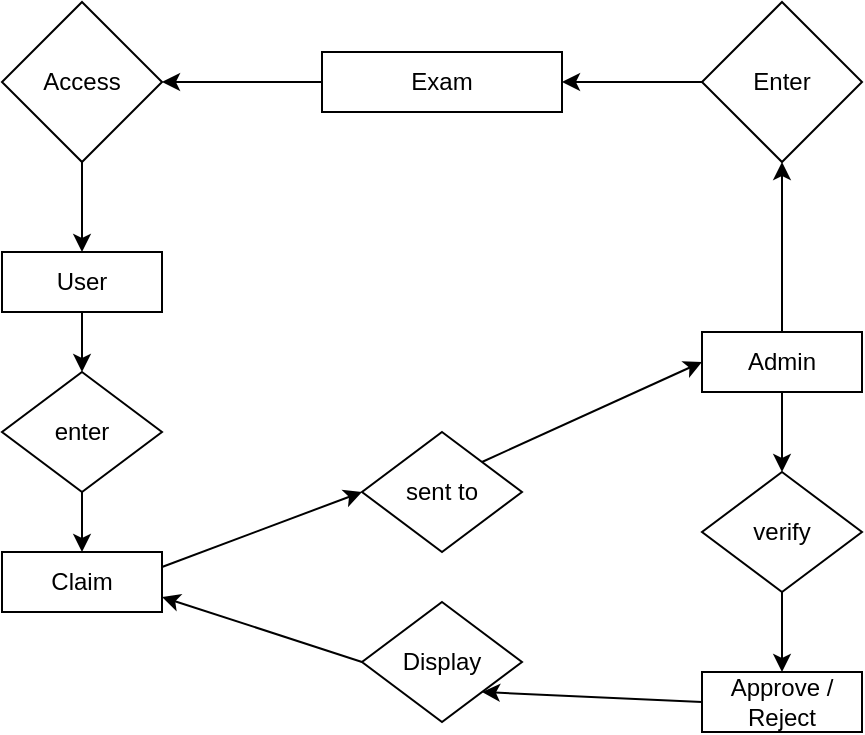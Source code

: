 <mxfile version="24.2.5" type="device" pages="2">
  <diagram name="Page-1" id="t34p18n0jnQB2IsNDoOR">
    <mxGraphModel dx="1000" dy="497" grid="1" gridSize="10" guides="1" tooltips="1" connect="1" arrows="1" fold="1" page="1" pageScale="1" pageWidth="850" pageHeight="1100" math="0" shadow="0">
      <root>
        <mxCell id="0" />
        <mxCell id="1" parent="0" />
        <mxCell id="vIZVQ2nJ25nebpcatL0J-1" value="User" style="rounded=0;whiteSpace=wrap;html=1;" parent="1" vertex="1">
          <mxGeometry x="110" y="210" width="80" height="30" as="geometry" />
        </mxCell>
        <mxCell id="vIZVQ2nJ25nebpcatL0J-2" value="enter" style="rhombus;whiteSpace=wrap;html=1;" parent="1" vertex="1">
          <mxGeometry x="110" y="270" width="80" height="60" as="geometry" />
        </mxCell>
        <mxCell id="vIZVQ2nJ25nebpcatL0J-3" value="Claim" style="rounded=0;whiteSpace=wrap;html=1;" parent="1" vertex="1">
          <mxGeometry x="110" y="360" width="80" height="30" as="geometry" />
        </mxCell>
        <mxCell id="vIZVQ2nJ25nebpcatL0J-4" value="sent to" style="rhombus;whiteSpace=wrap;html=1;" parent="1" vertex="1">
          <mxGeometry x="290" y="300" width="80" height="60" as="geometry" />
        </mxCell>
        <mxCell id="VWCcGMzlMe9jxiKxdoLM-4" value="" style="edgeStyle=orthogonalEdgeStyle;rounded=0;orthogonalLoop=1;jettySize=auto;html=1;" edge="1" parent="1" source="vIZVQ2nJ25nebpcatL0J-5" target="VWCcGMzlMe9jxiKxdoLM-3">
          <mxGeometry relative="1" as="geometry" />
        </mxCell>
        <mxCell id="vIZVQ2nJ25nebpcatL0J-5" value="Admin" style="rounded=0;whiteSpace=wrap;html=1;" parent="1" vertex="1">
          <mxGeometry x="460" y="250" width="80" height="30" as="geometry" />
        </mxCell>
        <mxCell id="vIZVQ2nJ25nebpcatL0J-6" value="verify" style="rhombus;whiteSpace=wrap;html=1;" parent="1" vertex="1">
          <mxGeometry x="460" y="320" width="80" height="60" as="geometry" />
        </mxCell>
        <mxCell id="vIZVQ2nJ25nebpcatL0J-7" value="Approve / Reject" style="rounded=0;whiteSpace=wrap;html=1;" parent="1" vertex="1">
          <mxGeometry x="460" y="420" width="80" height="30" as="geometry" />
        </mxCell>
        <mxCell id="vIZVQ2nJ25nebpcatL0J-8" value="Display" style="rhombus;whiteSpace=wrap;html=1;" parent="1" vertex="1">
          <mxGeometry x="290" y="385" width="80" height="60" as="geometry" />
        </mxCell>
        <mxCell id="vIZVQ2nJ25nebpcatL0J-9" value="" style="endArrow=classic;html=1;rounded=0;exitX=0;exitY=0.5;exitDx=0;exitDy=0;entryX=1;entryY=1;entryDx=0;entryDy=0;" parent="1" source="vIZVQ2nJ25nebpcatL0J-7" target="vIZVQ2nJ25nebpcatL0J-8" edge="1">
          <mxGeometry width="50" height="50" relative="1" as="geometry">
            <mxPoint x="390" y="410" as="sourcePoint" />
            <mxPoint x="320" y="490" as="targetPoint" />
          </mxGeometry>
        </mxCell>
        <mxCell id="vIZVQ2nJ25nebpcatL0J-10" value="" style="endArrow=classic;html=1;rounded=0;entryX=0.5;entryY=0;entryDx=0;entryDy=0;exitX=0.5;exitY=1;exitDx=0;exitDy=0;" parent="1" source="vIZVQ2nJ25nebpcatL0J-6" target="vIZVQ2nJ25nebpcatL0J-7" edge="1">
          <mxGeometry width="50" height="50" relative="1" as="geometry">
            <mxPoint x="390" y="410" as="sourcePoint" />
            <mxPoint x="440" y="360" as="targetPoint" />
          </mxGeometry>
        </mxCell>
        <mxCell id="vIZVQ2nJ25nebpcatL0J-11" value="" style="endArrow=classic;html=1;rounded=0;entryX=0.5;entryY=0;entryDx=0;entryDy=0;exitX=0.5;exitY=1;exitDx=0;exitDy=0;" parent="1" source="vIZVQ2nJ25nebpcatL0J-5" target="vIZVQ2nJ25nebpcatL0J-6" edge="1">
          <mxGeometry width="50" height="50" relative="1" as="geometry">
            <mxPoint x="510" y="390" as="sourcePoint" />
            <mxPoint x="510" y="430" as="targetPoint" />
          </mxGeometry>
        </mxCell>
        <mxCell id="vIZVQ2nJ25nebpcatL0J-12" value="" style="endArrow=classic;html=1;rounded=0;exitX=0.5;exitY=1;exitDx=0;exitDy=0;entryX=0.5;entryY=0;entryDx=0;entryDy=0;" parent="1" source="vIZVQ2nJ25nebpcatL0J-1" target="vIZVQ2nJ25nebpcatL0J-2" edge="1">
          <mxGeometry width="50" height="50" relative="1" as="geometry">
            <mxPoint x="390" y="410" as="sourcePoint" />
            <mxPoint x="440" y="360" as="targetPoint" />
          </mxGeometry>
        </mxCell>
        <mxCell id="vIZVQ2nJ25nebpcatL0J-13" value="" style="endArrow=classic;html=1;rounded=0;exitX=0.5;exitY=1;exitDx=0;exitDy=0;entryX=0.5;entryY=0;entryDx=0;entryDy=0;" parent="1" source="vIZVQ2nJ25nebpcatL0J-2" target="vIZVQ2nJ25nebpcatL0J-3" edge="1">
          <mxGeometry width="50" height="50" relative="1" as="geometry">
            <mxPoint x="160" y="250" as="sourcePoint" />
            <mxPoint x="160" y="280" as="targetPoint" />
          </mxGeometry>
        </mxCell>
        <mxCell id="vIZVQ2nJ25nebpcatL0J-14" value="" style="endArrow=classic;html=1;rounded=0;exitX=1;exitY=0.25;exitDx=0;exitDy=0;entryX=0;entryY=0.5;entryDx=0;entryDy=0;" parent="1" source="vIZVQ2nJ25nebpcatL0J-3" target="vIZVQ2nJ25nebpcatL0J-4" edge="1">
          <mxGeometry width="50" height="50" relative="1" as="geometry">
            <mxPoint x="160" y="250" as="sourcePoint" />
            <mxPoint x="160" y="280" as="targetPoint" />
          </mxGeometry>
        </mxCell>
        <mxCell id="vIZVQ2nJ25nebpcatL0J-15" value="" style="endArrow=classic;html=1;rounded=0;exitX=0;exitY=0.5;exitDx=0;exitDy=0;entryX=1;entryY=0.75;entryDx=0;entryDy=0;" parent="1" source="vIZVQ2nJ25nebpcatL0J-8" target="vIZVQ2nJ25nebpcatL0J-3" edge="1">
          <mxGeometry width="50" height="50" relative="1" as="geometry">
            <mxPoint x="200" y="378" as="sourcePoint" />
            <mxPoint x="150" y="430" as="targetPoint" />
          </mxGeometry>
        </mxCell>
        <mxCell id="vIZVQ2nJ25nebpcatL0J-16" value="" style="endArrow=classic;html=1;rounded=0;exitX=1;exitY=0;exitDx=0;exitDy=0;entryX=0;entryY=0.5;entryDx=0;entryDy=0;" parent="1" source="vIZVQ2nJ25nebpcatL0J-4" target="vIZVQ2nJ25nebpcatL0J-5" edge="1">
          <mxGeometry width="50" height="50" relative="1" as="geometry">
            <mxPoint x="200" y="378" as="sourcePoint" />
            <mxPoint x="300" y="340" as="targetPoint" />
          </mxGeometry>
        </mxCell>
        <mxCell id="VWCcGMzlMe9jxiKxdoLM-1" value="" style="endArrow=classic;html=1;rounded=0;exitX=0;exitY=0.5;exitDx=0;exitDy=0;entryX=1;entryY=0.5;entryDx=0;entryDy=0;" edge="1" parent="1" source="VWCcGMzlMe9jxiKxdoLM-3" target="VWCcGMzlMe9jxiKxdoLM-2">
          <mxGeometry width="50" height="50" relative="1" as="geometry">
            <mxPoint x="400" y="300" as="sourcePoint" />
            <mxPoint x="450" y="250" as="targetPoint" />
          </mxGeometry>
        </mxCell>
        <mxCell id="VWCcGMzlMe9jxiKxdoLM-6" value="" style="edgeStyle=orthogonalEdgeStyle;rounded=0;orthogonalLoop=1;jettySize=auto;html=1;" edge="1" parent="1" source="VWCcGMzlMe9jxiKxdoLM-2" target="VWCcGMzlMe9jxiKxdoLM-5">
          <mxGeometry relative="1" as="geometry" />
        </mxCell>
        <mxCell id="VWCcGMzlMe9jxiKxdoLM-2" value="Exam" style="rounded=0;whiteSpace=wrap;html=1;" vertex="1" parent="1">
          <mxGeometry x="270" y="110" width="120" height="30" as="geometry" />
        </mxCell>
        <mxCell id="VWCcGMzlMe9jxiKxdoLM-3" value="Enter" style="rhombus;whiteSpace=wrap;html=1;" vertex="1" parent="1">
          <mxGeometry x="460" y="85" width="80" height="80" as="geometry" />
        </mxCell>
        <mxCell id="VWCcGMzlMe9jxiKxdoLM-9" value="" style="edgeStyle=orthogonalEdgeStyle;rounded=0;orthogonalLoop=1;jettySize=auto;html=1;" edge="1" parent="1" source="VWCcGMzlMe9jxiKxdoLM-5">
          <mxGeometry relative="1" as="geometry">
            <mxPoint x="150" y="210" as="targetPoint" />
          </mxGeometry>
        </mxCell>
        <mxCell id="VWCcGMzlMe9jxiKxdoLM-5" value="Access" style="rhombus;whiteSpace=wrap;html=1;" vertex="1" parent="1">
          <mxGeometry x="110" y="85" width="80" height="80" as="geometry" />
        </mxCell>
      </root>
    </mxGraphModel>
  </diagram>
  <diagram id="nY1ILa2kMLXkOBvSzrk5" name="admin">
    <mxGraphModel dx="1050" dy="522" grid="1" gridSize="10" guides="1" tooltips="1" connect="1" arrows="1" fold="1" page="1" pageScale="1" pageWidth="850" pageHeight="1100" math="0" shadow="0">
      <root>
        <mxCell id="0" />
        <mxCell id="1" parent="0" />
      </root>
    </mxGraphModel>
  </diagram>
</mxfile>
